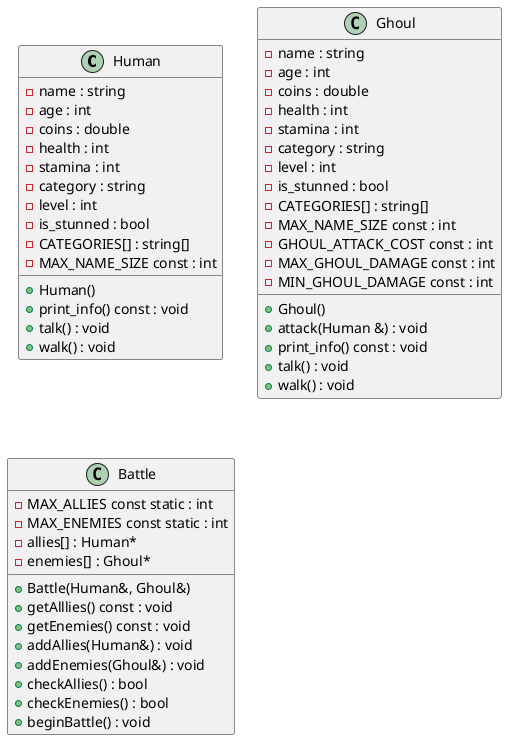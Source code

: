 @@startuml


class Human {
    - name : string
    - age : int
    - coins : double
    - health : int
    - stamina : int
    - category : string
    - level : int
    - is_stunned : bool
    - CATEGORIES[] : string[]
    - MAX_NAME_SIZE const : int
    + Human()
    + print_info() const : void
    + talk() : void
    + walk() : void
}


class Ghoul {
    - name : string
    - age : int
    - coins : double
    - health : int
    - stamina : int
    - category : string
    - level : int
    - is_stunned : bool
    - CATEGORIES[] : string[]
    - MAX_NAME_SIZE const : int
    - GHOUL_ATTACK_COST const : int
    - MAX_GHOUL_DAMAGE const : int
    - MIN_GHOUL_DAMAGE const : int
    + Ghoul()
    + attack(Human &) : void
    + print_info() const : void
    + talk() : void
    + walk() : void
}


class Battle {
    - MAX_ALLIES const static : int
    - MAX_ENEMIES const static : int
    - allies[] : Human*
    - enemies[] : Ghoul*
    + Battle(Human&, Ghoul&)
    + getAlllies() const : void
    + getEnemies() const : void
    + addAllies(Human&) : void
    + addEnemies(Ghoul&) : void
    + checkAllies() : bool
    + checkEnemies() : bool
    + beginBattle() : void 
}


@@enduml
